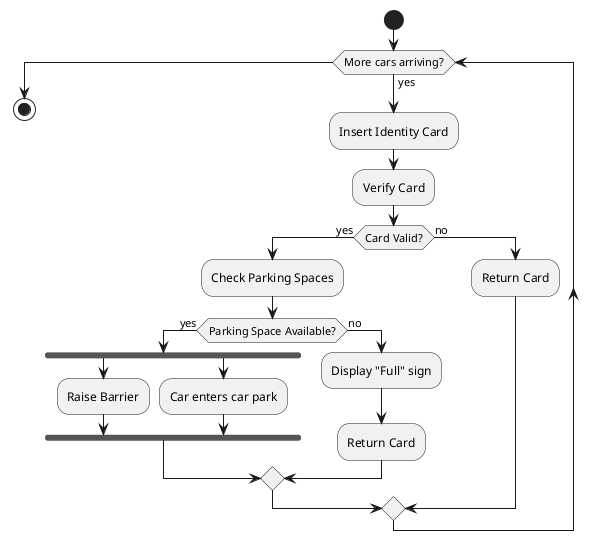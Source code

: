 @startuml
start

while (More cars arriving?) is (yes)
    :Insert Identity Card;
    :Verify Card;
    if (Card Valid?) then (yes)
        :Check Parking Spaces;
        if (Parking Space Available?) then (yes)
            fork
                :Raise Barrier;
            fork again
                :Car enters car park;
            end fork
        else (no)
            :Display "Full" sign;
            :Return Card;
        endif
    else (no)
        :Return Card;
    endif
endwhile

' while (More cars leaving?) is (yes)
'     :Car leaves car park;
'     :Raise Exit Barrier;
'     :Check Parking Spaces;
'     if (Parking Space Available?) then (yes)
'         :Switch off "Full" sign;
'     endif
'     if (Is Guest Card?) then (yes)
'         :Return Guest Card to Reception;
'     endif
' endwhile

stop
@enduml